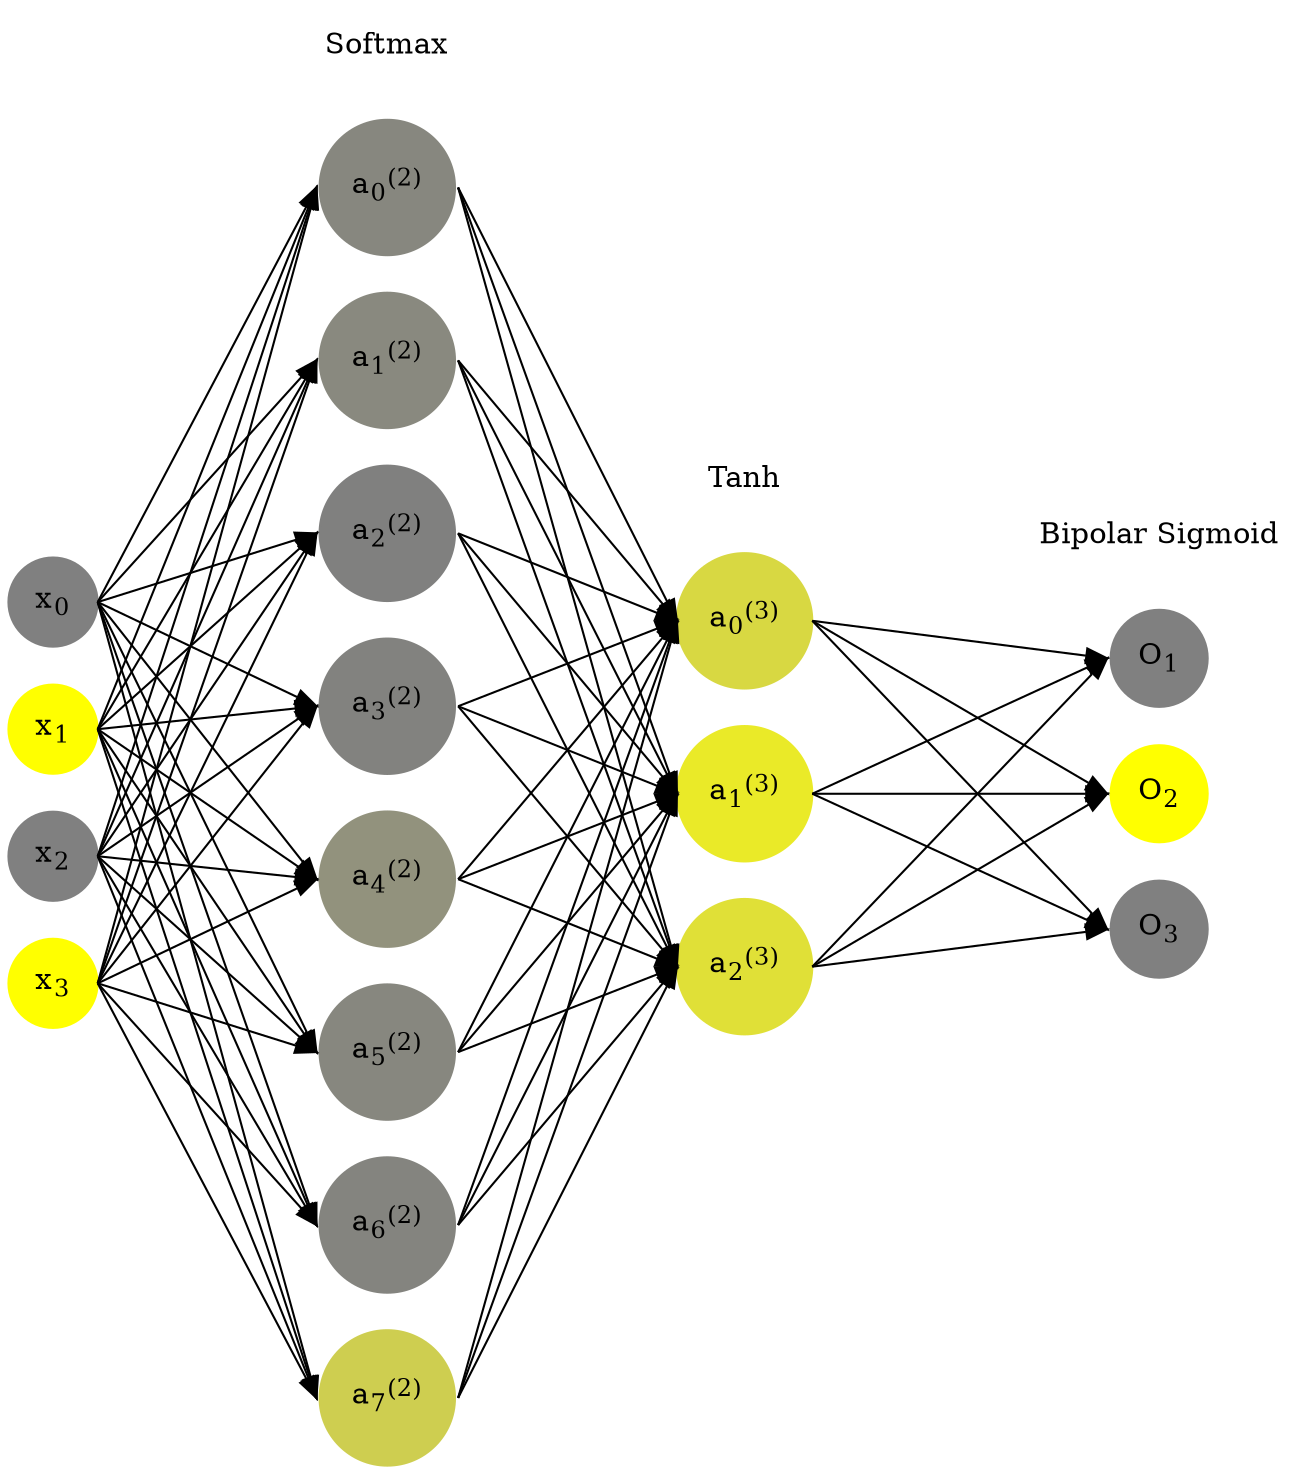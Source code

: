 digraph G {
	rankdir = LR;
	splines=false;
	edge[style=invis];
	ranksep= 1.4;
	{
	node [shape=circle, color="0.1667, 0.0, 0.5", style=filled, fillcolor="0.1667, 0.0, 0.5"];
	x0 [label=<x<sub>0</sub>>];
	}
	{
	node [shape=circle, color="0.1667, 1.0, 1.0", style=filled, fillcolor="0.1667, 1.0, 1.0"];
	x1 [label=<x<sub>1</sub>>];
	}
	{
	node [shape=circle, color="0.1667, 0.0, 0.5", style=filled, fillcolor="0.1667, 0.0, 0.5"];
	x2 [label=<x<sub>2</sub>>];
	}
	{
	node [shape=circle, color="0.1667, 1.0, 1.0", style=filled, fillcolor="0.1667, 1.0, 1.0"];
	x3 [label=<x<sub>3</sub>>];
	}
	{
	node [shape=circle, color="0.1667, 0.059595, 0.529797", style=filled, fillcolor="0.1667, 0.059595, 0.529797"];
	a02 [label=<a<sub>0</sub><sup>(2)</sup>>];
	}
	{
	node [shape=circle, color="0.1667, 0.073340, 0.536670", style=filled, fillcolor="0.1667, 0.073340, 0.536670"];
	a12 [label=<a<sub>1</sub><sup>(2)</sup>>];
	}
	{
	node [shape=circle, color="0.1667, 0.000822, 0.500411", style=filled, fillcolor="0.1667, 0.000822, 0.500411"];
	a22 [label=<a<sub>2</sub><sup>(2)</sup>>];
	}
	{
	node [shape=circle, color="0.1667, 0.017025, 0.508513", style=filled, fillcolor="0.1667, 0.017025, 0.508513"];
	a32 [label=<a<sub>3</sub><sup>(2)</sup>>];
	}
	{
	node [shape=circle, color="0.1667, 0.146529, 0.573264", style=filled, fillcolor="0.1667, 0.146529, 0.573264"];
	a42 [label=<a<sub>4</sub><sup>(2)</sup>>];
	}
	{
	node [shape=circle, color="0.1667, 0.059124, 0.529562", style=filled, fillcolor="0.1667, 0.059124, 0.529562"];
	a52 [label=<a<sub>5</sub><sup>(2)</sup>>];
	}
	{
	node [shape=circle, color="0.1667, 0.032704, 0.516352", style=filled, fillcolor="0.1667, 0.032704, 0.516352"];
	a62 [label=<a<sub>6</sub><sup>(2)</sup>>];
	}
	{
	node [shape=circle, color="0.1667, 0.610862, 0.805431", style=filled, fillcolor="0.1667, 0.610862, 0.805431"];
	a72 [label=<a<sub>7</sub><sup>(2)</sup>>];
	}
	{
	node [shape=circle, color="0.1667, 0.690344, 0.845172", style=filled, fillcolor="0.1667, 0.690344, 0.845172"];
	a03 [label=<a<sub>0</sub><sup>(3)</sup>>];
	}
	{
	node [shape=circle, color="0.1667, 0.829001, 0.914501", style=filled, fillcolor="0.1667, 0.829001, 0.914501"];
	a13 [label=<a<sub>1</sub><sup>(3)</sup>>];
	}
	{
	node [shape=circle, color="0.1667, 0.751457, 0.875728", style=filled, fillcolor="0.1667, 0.751457, 0.875728"];
	a23 [label=<a<sub>2</sub><sup>(3)</sup>>];
	}
	{
	node [shape=circle, color="0.1667, 0.0, 0.5", style=filled, fillcolor="0.1667, 0.0, 0.5"];
	O1 [label=<O<sub>1</sub>>];
	}
	{
	node [shape=circle, color="0.1667, 1.0, 1.0", style=filled, fillcolor="0.1667, 1.0, 1.0"];
	O2 [label=<O<sub>2</sub>>];
	}
	{
	node [shape=circle, color="0.1667, 0.0, 0.5", style=filled, fillcolor="0.1667, 0.0, 0.5"];
	O3 [label=<O<sub>3</sub>>];
	}
	{
	rank=same;
	x0->x1->x2->x3;
	}
	{
	rank=same;
	a02->a12->a22->a32->a42->a52->a62->a72;
	}
	{
	rank=same;
	a03->a13->a23;
	}
	{
	rank=same;
	O1->O2->O3;
	}
	l1 [shape=plaintext,label="Softmax"];
	l1->a02;
	{rank=same; l1;a02};
	l2 [shape=plaintext,label="Tanh"];
	l2->a03;
	{rank=same; l2;a03};
	l3 [shape=plaintext,label="Bipolar Sigmoid"];
	l3->O1;
	{rank=same; l3;O1};
edge[style=solid, tailport=e, headport=w];
	{x0;x1;x2;x3} -> {a02;a12;a22;a32;a42;a52;a62;a72};
	{a02;a12;a22;a32;a42;a52;a62;a72} -> {a03;a13;a23};
	{a03;a13;a23} -> {O1,O2,O3};
}